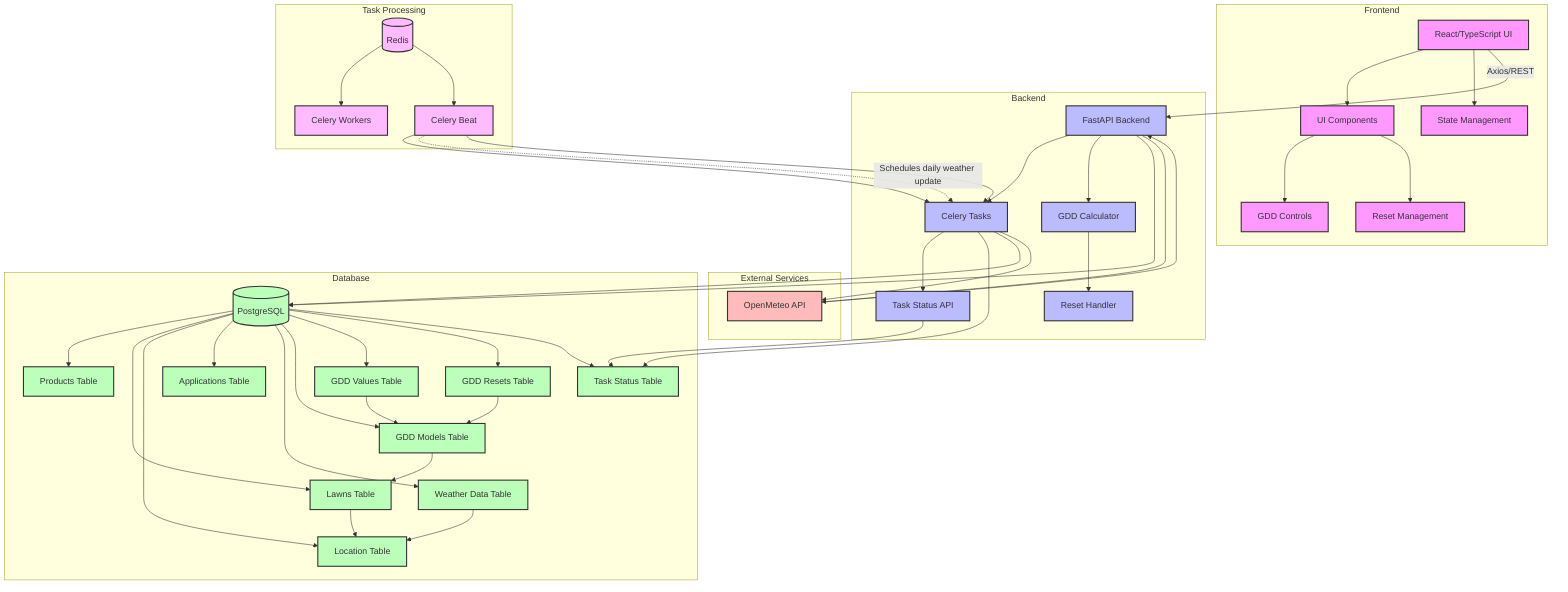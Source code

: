 graph TB
    subgraph Frontend
        UI[React/TypeScript UI]
        Components[UI Components]
        State[State Management]
        GDDControls[GDD Controls]
        ResetHandling[Reset Management]
        UI --> Components
        UI --> State
        Components --> GDDControls
        Components --> ResetHandling
    end

    subgraph Backend
        API[FastAPI Backend]
        Tasks[Celery Tasks]
        TaskStatus[Task Status API]
        GDDCalc[GDD Calculator]
        ResetLogic[Reset Handler]
        API --> Tasks
        Tasks --> TaskStatus
        API --> GDDCalc
        GDDCalc --> ResetLogic
    end

    subgraph External Services
        Weather[OpenMeteo API]
        Weather --> API
    end

    subgraph Database
        DB[(PostgreSQL)]
        Products[Products Table]
        Lawns[Lawns Table]
        Locations[Location Table]
        Applications[Applications Table]
        WeatherData[Weather Data Table]
        GDDModels[GDD Models Table]
        GDDValues[GDD Values Table]
        GDDResets[GDD Resets Table]
        TaskStatusTable[Task Status Table]
        DB --> Products
        DB --> Lawns
        DB --> Locations
        DB --> Applications
        DB --> WeatherData
        DB --> GDDModels
        DB --> GDDValues
        DB --> GDDResets
        DB --> TaskStatusTable
        Lawns --> Locations
        WeatherData --> Locations
        GDDModels --> Lawns
        GDDValues --> GDDModels
        GDDResets --> GDDModels
        Tasks --> TaskStatusTable
    end

    subgraph Task Processing
        Redis[(Redis)]
        Celery[Celery Workers]
        Beat[Celery Beat]
        Redis --> Celery
        Redis --> Beat
        Beat --> Tasks
        Beat -. Schedules daily weather update .-> Tasks
    end

    UI -- "Axios/REST" --> API
    API --> DB
    Tasks --> DB
    Beat --> Tasks
    API --> Weather
    Tasks --> Weather
    TaskStatus --> TaskStatusTable

    classDef frontend fill:#f9f,stroke:#333,stroke-width:2px
    classDef backend fill:#bbf,stroke:#333,stroke-width:2px
    classDef database fill:#bfb,stroke:#333,stroke-width:2px
    classDef external fill:#fbb,stroke:#333,stroke-width:2px
    classDef tasks fill:#fbf,stroke:#333,stroke-width:2px

    class UI,Components,State,GDDControls,ResetHandling frontend
    class API,Tasks,TaskStatus,GDDCalc,ResetLogic backend
    class DB,Products,Lawns,Applications,WeatherData,GDDModels,GDDValues,GDDResets,Locations,TaskStatusTable database
    class Weather external
    class Redis,Celery,Beat tasks

    %% Note: WeatherData and GDDValues are deduplicated per Location, not per Lawn. Beat schedules daily updates.
    %% GDD data is cleaned up on lawn/location deletion. Task Status tracking monitors weather updates and GDD calculations.
    %% GDD implementation complete with run-based tracking, manual and threshold resets, and proper date handling.
    %% MVP complete: System is production-ready with robust GDD functionality, analytics, weather sync, and task monitoring.